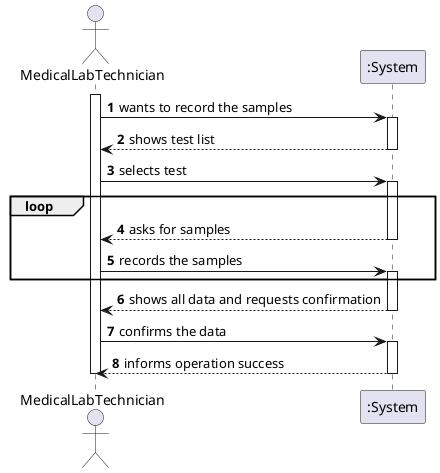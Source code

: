 @startuml

autonumber
actor MedicalLabTechnician as MLT
participant ":System" as S
activate MLT
MLT -> S: wants to record the samples
activate S
S --> MLT: shows test list
deactivate S
MLT -> S: selects test
activate S
loop
S --> MLT: asks for samples
deactivate S
MLT -> S: records the samples
activate S
end
S --> MLT: shows all data and requests confirmation
deactivate S
MLT -> S: confirms the data
activate S
S --> MLT: informs operation success
deactivate S
deactivate MLT
@enduml